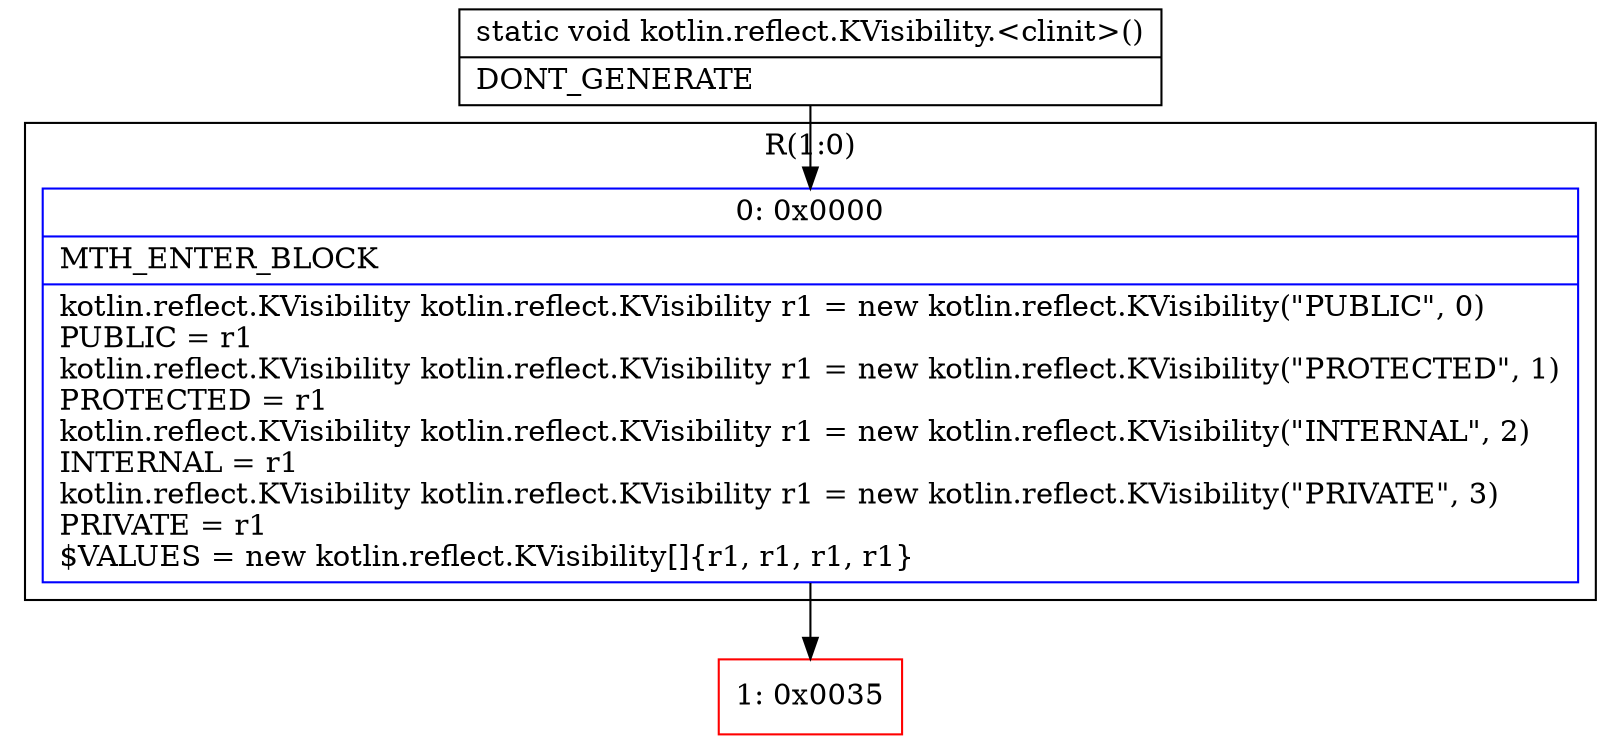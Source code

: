 digraph "CFG forkotlin.reflect.KVisibility.\<clinit\>()V" {
subgraph cluster_Region_1108417744 {
label = "R(1:0)";
node [shape=record,color=blue];
Node_0 [shape=record,label="{0\:\ 0x0000|MTH_ENTER_BLOCK\l|kotlin.reflect.KVisibility kotlin.reflect.KVisibility r1 = new kotlin.reflect.KVisibility(\"PUBLIC\", 0)\lPUBLIC = r1\lkotlin.reflect.KVisibility kotlin.reflect.KVisibility r1 = new kotlin.reflect.KVisibility(\"PROTECTED\", 1)\lPROTECTED = r1\lkotlin.reflect.KVisibility kotlin.reflect.KVisibility r1 = new kotlin.reflect.KVisibility(\"INTERNAL\", 2)\lINTERNAL = r1\lkotlin.reflect.KVisibility kotlin.reflect.KVisibility r1 = new kotlin.reflect.KVisibility(\"PRIVATE\", 3)\lPRIVATE = r1\l$VALUES = new kotlin.reflect.KVisibility[]\{r1, r1, r1, r1\}\l}"];
}
Node_1 [shape=record,color=red,label="{1\:\ 0x0035}"];
MethodNode[shape=record,label="{static void kotlin.reflect.KVisibility.\<clinit\>()  | DONT_GENERATE\l}"];
MethodNode -> Node_0;
Node_0 -> Node_1;
}

